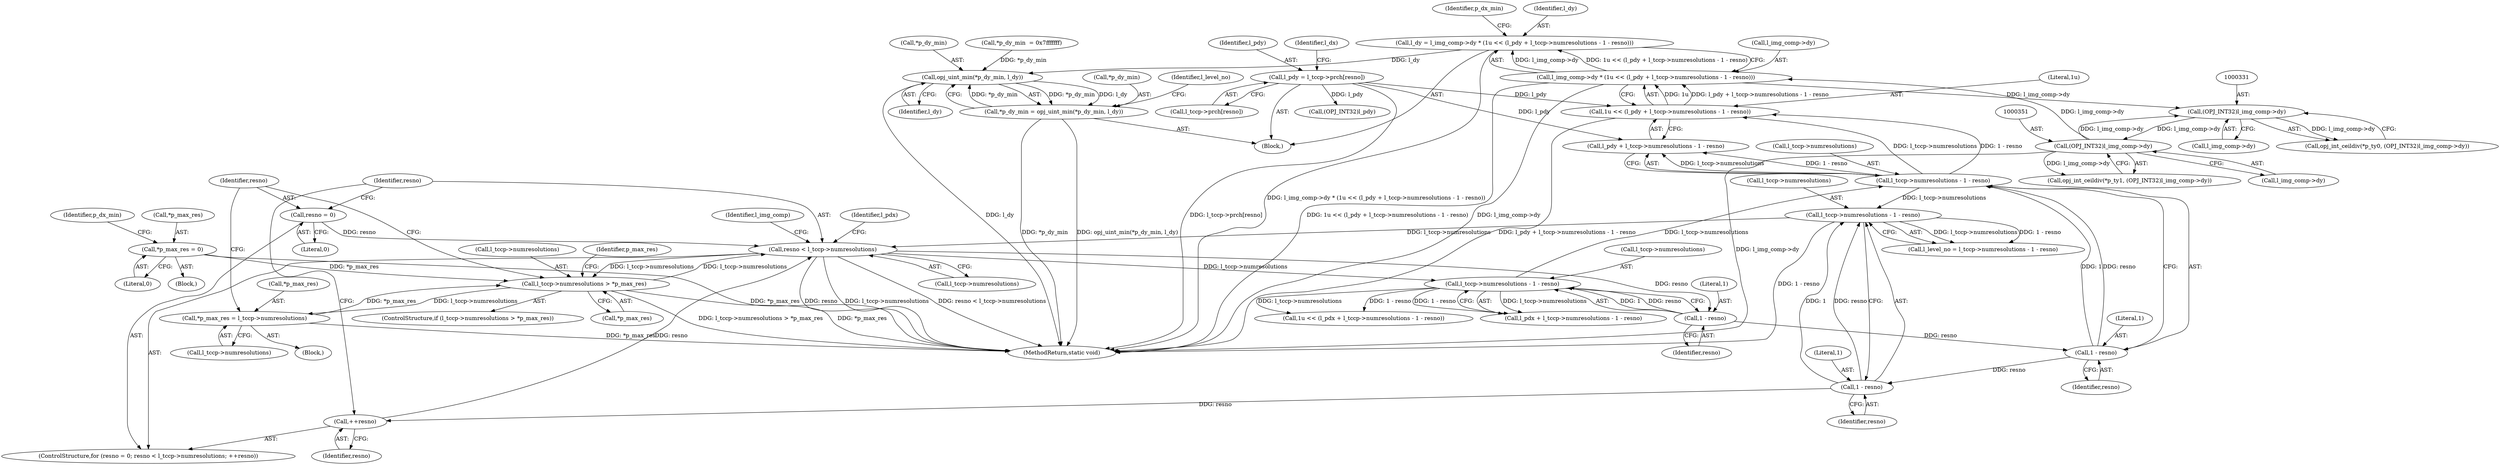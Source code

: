 digraph "0_openjpeg_c58df149900df862806d0e892859b41115875845@integer" {
"1000414" [label="(Call,l_dy = l_img_comp->dy * (1u << (l_pdy + l_tccp->numresolutions - 1 - resno)))"];
"1000416" [label="(Call,l_img_comp->dy * (1u << (l_pdy + l_tccp->numresolutions - 1 - resno)))"];
"1000350" [label="(Call,(OPJ_INT32)l_img_comp->dy)"];
"1000330" [label="(Call,(OPJ_INT32)l_img_comp->dy)"];
"1000420" [label="(Call,1u << (l_pdy + l_tccp->numresolutions - 1 - resno))"];
"1000390" [label="(Call,l_pdy = l_tccp->prch[resno])"];
"1000424" [label="(Call,l_tccp->numresolutions - 1 - resno)"];
"1000407" [label="(Call,l_tccp->numresolutions - 1 - resno)"];
"1000373" [label="(Call,resno < l_tccp->numresolutions)"];
"1000378" [label="(Call,++resno)"];
"1000451" [label="(Call,1 - resno)"];
"1000428" [label="(Call,1 - resno)"];
"1000411" [label="(Call,1 - resno)"];
"1000370" [label="(Call,resno = 0)"];
"1000356" [label="(Call,l_tccp->numresolutions > *p_max_res)"];
"1000363" [label="(Call,*p_max_res = l_tccp->numresolutions)"];
"1000273" [label="(Call,*p_max_res = 0)"];
"1000447" [label="(Call,l_tccp->numresolutions - 1 - resno)"];
"1000441" [label="(Call,opj_uint_min(*p_dy_min, l_dy))"];
"1000438" [label="(Call,*p_dy_min = opj_uint_min(*p_dy_min, l_dy))"];
"1000433" [label="(Identifier,p_dx_min)"];
"1000496" [label="(Call,(OPJ_INT32)l_pdy)"];
"1000365" [label="(Identifier,p_max_res)"];
"1000130" [label="(Block,)"];
"1000453" [label="(Identifier,resno)"];
"1000274" [label="(Call,*p_max_res)"];
"1000391" [label="(Identifier,l_pdy)"];
"1000439" [label="(Call,*p_dy_min)"];
"1000279" [label="(Identifier,p_dx_min)"];
"1000355" [label="(ControlStructure,if (l_tccp->numresolutions > *p_max_res))"];
"1000392" [label="(Call,l_tccp->prch[resno])"];
"1000405" [label="(Call,l_pdx + l_tccp->numresolutions - 1 - resno)"];
"1000421" [label="(Literal,1u)"];
"1000332" [label="(Call,l_img_comp->dy)"];
"1000438" [label="(Call,*p_dy_min = opj_uint_min(*p_dy_min, l_dy))"];
"1000347" [label="(Call,opj_int_ceildiv(*p_ty1, (OPJ_INT32)l_img_comp->dy))"];
"1000375" [label="(Call,l_tccp->numresolutions)"];
"1000356" [label="(Call,l_tccp->numresolutions > *p_max_res)"];
"1000425" [label="(Call,l_tccp->numresolutions)"];
"1000447" [label="(Call,l_tccp->numresolutions - 1 - resno)"];
"1000565" [label="(MethodReturn,static void)"];
"1000371" [label="(Identifier,resno)"];
"1000380" [label="(Block,)"];
"1000369" [label="(ControlStructure,for (resno = 0; resno < l_tccp->numresolutions; ++resno))"];
"1000451" [label="(Call,1 - resno)"];
"1000413" [label="(Identifier,resno)"];
"1000452" [label="(Literal,1)"];
"1000362" [label="(Block,)"];
"1000363" [label="(Call,*p_max_res = l_tccp->numresolutions)"];
"1000422" [label="(Call,l_pdy + l_tccp->numresolutions - 1 - resno)"];
"1000379" [label="(Identifier,resno)"];
"1000407" [label="(Call,l_tccp->numresolutions - 1 - resno)"];
"1000276" [label="(Literal,0)"];
"1000424" [label="(Call,l_tccp->numresolutions - 1 - resno)"];
"1000428" [label="(Call,1 - resno)"];
"1000411" [label="(Call,1 - resno)"];
"1000408" [label="(Call,l_tccp->numresolutions)"];
"1000398" [label="(Identifier,l_dx)"];
"1000441" [label="(Call,opj_uint_min(*p_dy_min, l_dy))"];
"1000281" [label="(Call,*p_dy_min  = 0x7fffffff)"];
"1000390" [label="(Call,l_pdy = l_tccp->prch[resno])"];
"1000370" [label="(Call,resno = 0)"];
"1000562" [label="(Identifier,l_img_comp)"];
"1000446" [label="(Identifier,l_level_no)"];
"1000366" [label="(Call,l_tccp->numresolutions)"];
"1000350" [label="(Call,(OPJ_INT32)l_img_comp->dy)"];
"1000352" [label="(Call,l_img_comp->dy)"];
"1000273" [label="(Call,*p_max_res = 0)"];
"1000378" [label="(Call,++resno)"];
"1000415" [label="(Identifier,l_dy)"];
"1000360" [label="(Call,*p_max_res)"];
"1000372" [label="(Literal,0)"];
"1000403" [label="(Call,1u << (l_pdx + l_tccp->numresolutions - 1 - resno))"];
"1000414" [label="(Call,l_dy = l_img_comp->dy * (1u << (l_pdy + l_tccp->numresolutions - 1 - resno)))"];
"1000364" [label="(Call,*p_max_res)"];
"1000445" [label="(Call,l_level_no = l_tccp->numresolutions - 1 - resno)"];
"1000448" [label="(Call,l_tccp->numresolutions)"];
"1000442" [label="(Call,*p_dy_min)"];
"1000330" [label="(Call,(OPJ_INT32)l_img_comp->dy)"];
"1000384" [label="(Identifier,l_pdx)"];
"1000444" [label="(Identifier,l_dy)"];
"1000357" [label="(Call,l_tccp->numresolutions)"];
"1000429" [label="(Literal,1)"];
"1000416" [label="(Call,l_img_comp->dy * (1u << (l_pdy + l_tccp->numresolutions - 1 - resno)))"];
"1000430" [label="(Identifier,resno)"];
"1000412" [label="(Literal,1)"];
"1000373" [label="(Call,resno < l_tccp->numresolutions)"];
"1000374" [label="(Identifier,resno)"];
"1000420" [label="(Call,1u << (l_pdy + l_tccp->numresolutions - 1 - resno))"];
"1000327" [label="(Call,opj_int_ceildiv(*p_ty0, (OPJ_INT32)l_img_comp->dy))"];
"1000417" [label="(Call,l_img_comp->dy)"];
"1000414" -> "1000380"  [label="AST: "];
"1000414" -> "1000416"  [label="CFG: "];
"1000415" -> "1000414"  [label="AST: "];
"1000416" -> "1000414"  [label="AST: "];
"1000433" -> "1000414"  [label="CFG: "];
"1000414" -> "1000565"  [label="DDG: l_img_comp->dy * (1u << (l_pdy + l_tccp->numresolutions - 1 - resno))"];
"1000416" -> "1000414"  [label="DDG: l_img_comp->dy"];
"1000416" -> "1000414"  [label="DDG: 1u << (l_pdy + l_tccp->numresolutions - 1 - resno)"];
"1000414" -> "1000441"  [label="DDG: l_dy"];
"1000416" -> "1000420"  [label="CFG: "];
"1000417" -> "1000416"  [label="AST: "];
"1000420" -> "1000416"  [label="AST: "];
"1000416" -> "1000565"  [label="DDG: 1u << (l_pdy + l_tccp->numresolutions - 1 - resno)"];
"1000416" -> "1000565"  [label="DDG: l_img_comp->dy"];
"1000416" -> "1000330"  [label="DDG: l_img_comp->dy"];
"1000350" -> "1000416"  [label="DDG: l_img_comp->dy"];
"1000420" -> "1000416"  [label="DDG: 1u"];
"1000420" -> "1000416"  [label="DDG: l_pdy + l_tccp->numresolutions - 1 - resno"];
"1000350" -> "1000347"  [label="AST: "];
"1000350" -> "1000352"  [label="CFG: "];
"1000351" -> "1000350"  [label="AST: "];
"1000352" -> "1000350"  [label="AST: "];
"1000347" -> "1000350"  [label="CFG: "];
"1000350" -> "1000565"  [label="DDG: l_img_comp->dy"];
"1000350" -> "1000330"  [label="DDG: l_img_comp->dy"];
"1000350" -> "1000347"  [label="DDG: l_img_comp->dy"];
"1000330" -> "1000350"  [label="DDG: l_img_comp->dy"];
"1000330" -> "1000327"  [label="AST: "];
"1000330" -> "1000332"  [label="CFG: "];
"1000331" -> "1000330"  [label="AST: "];
"1000332" -> "1000330"  [label="AST: "];
"1000327" -> "1000330"  [label="CFG: "];
"1000330" -> "1000327"  [label="DDG: l_img_comp->dy"];
"1000420" -> "1000422"  [label="CFG: "];
"1000421" -> "1000420"  [label="AST: "];
"1000422" -> "1000420"  [label="AST: "];
"1000420" -> "1000565"  [label="DDG: l_pdy + l_tccp->numresolutions - 1 - resno"];
"1000390" -> "1000420"  [label="DDG: l_pdy"];
"1000424" -> "1000420"  [label="DDG: l_tccp->numresolutions"];
"1000424" -> "1000420"  [label="DDG: 1 - resno"];
"1000390" -> "1000380"  [label="AST: "];
"1000390" -> "1000392"  [label="CFG: "];
"1000391" -> "1000390"  [label="AST: "];
"1000392" -> "1000390"  [label="AST: "];
"1000398" -> "1000390"  [label="CFG: "];
"1000390" -> "1000565"  [label="DDG: l_tccp->prch[resno]"];
"1000390" -> "1000422"  [label="DDG: l_pdy"];
"1000390" -> "1000496"  [label="DDG: l_pdy"];
"1000424" -> "1000422"  [label="AST: "];
"1000424" -> "1000428"  [label="CFG: "];
"1000425" -> "1000424"  [label="AST: "];
"1000428" -> "1000424"  [label="AST: "];
"1000422" -> "1000424"  [label="CFG: "];
"1000424" -> "1000422"  [label="DDG: l_tccp->numresolutions"];
"1000424" -> "1000422"  [label="DDG: 1 - resno"];
"1000407" -> "1000424"  [label="DDG: l_tccp->numresolutions"];
"1000428" -> "1000424"  [label="DDG: 1"];
"1000428" -> "1000424"  [label="DDG: resno"];
"1000424" -> "1000447"  [label="DDG: l_tccp->numresolutions"];
"1000407" -> "1000405"  [label="AST: "];
"1000407" -> "1000411"  [label="CFG: "];
"1000408" -> "1000407"  [label="AST: "];
"1000411" -> "1000407"  [label="AST: "];
"1000405" -> "1000407"  [label="CFG: "];
"1000407" -> "1000403"  [label="DDG: l_tccp->numresolutions"];
"1000407" -> "1000403"  [label="DDG: 1 - resno"];
"1000407" -> "1000405"  [label="DDG: l_tccp->numresolutions"];
"1000407" -> "1000405"  [label="DDG: 1 - resno"];
"1000373" -> "1000407"  [label="DDG: l_tccp->numresolutions"];
"1000411" -> "1000407"  [label="DDG: 1"];
"1000411" -> "1000407"  [label="DDG: resno"];
"1000373" -> "1000369"  [label="AST: "];
"1000373" -> "1000375"  [label="CFG: "];
"1000374" -> "1000373"  [label="AST: "];
"1000375" -> "1000373"  [label="AST: "];
"1000384" -> "1000373"  [label="CFG: "];
"1000562" -> "1000373"  [label="CFG: "];
"1000373" -> "1000565"  [label="DDG: l_tccp->numresolutions"];
"1000373" -> "1000565"  [label="DDG: resno < l_tccp->numresolutions"];
"1000373" -> "1000565"  [label="DDG: resno"];
"1000373" -> "1000356"  [label="DDG: l_tccp->numresolutions"];
"1000378" -> "1000373"  [label="DDG: resno"];
"1000370" -> "1000373"  [label="DDG: resno"];
"1000356" -> "1000373"  [label="DDG: l_tccp->numresolutions"];
"1000447" -> "1000373"  [label="DDG: l_tccp->numresolutions"];
"1000373" -> "1000411"  [label="DDG: resno"];
"1000378" -> "1000369"  [label="AST: "];
"1000378" -> "1000379"  [label="CFG: "];
"1000379" -> "1000378"  [label="AST: "];
"1000374" -> "1000378"  [label="CFG: "];
"1000451" -> "1000378"  [label="DDG: resno"];
"1000451" -> "1000447"  [label="AST: "];
"1000451" -> "1000453"  [label="CFG: "];
"1000452" -> "1000451"  [label="AST: "];
"1000453" -> "1000451"  [label="AST: "];
"1000447" -> "1000451"  [label="CFG: "];
"1000451" -> "1000447"  [label="DDG: 1"];
"1000451" -> "1000447"  [label="DDG: resno"];
"1000428" -> "1000451"  [label="DDG: resno"];
"1000428" -> "1000430"  [label="CFG: "];
"1000429" -> "1000428"  [label="AST: "];
"1000430" -> "1000428"  [label="AST: "];
"1000411" -> "1000428"  [label="DDG: resno"];
"1000411" -> "1000413"  [label="CFG: "];
"1000412" -> "1000411"  [label="AST: "];
"1000413" -> "1000411"  [label="AST: "];
"1000370" -> "1000369"  [label="AST: "];
"1000370" -> "1000372"  [label="CFG: "];
"1000371" -> "1000370"  [label="AST: "];
"1000372" -> "1000370"  [label="AST: "];
"1000374" -> "1000370"  [label="CFG: "];
"1000356" -> "1000355"  [label="AST: "];
"1000356" -> "1000360"  [label="CFG: "];
"1000357" -> "1000356"  [label="AST: "];
"1000360" -> "1000356"  [label="AST: "];
"1000365" -> "1000356"  [label="CFG: "];
"1000371" -> "1000356"  [label="CFG: "];
"1000356" -> "1000565"  [label="DDG: l_tccp->numresolutions > *p_max_res"];
"1000356" -> "1000565"  [label="DDG: *p_max_res"];
"1000363" -> "1000356"  [label="DDG: *p_max_res"];
"1000273" -> "1000356"  [label="DDG: *p_max_res"];
"1000356" -> "1000363"  [label="DDG: l_tccp->numresolutions"];
"1000363" -> "1000362"  [label="AST: "];
"1000363" -> "1000366"  [label="CFG: "];
"1000364" -> "1000363"  [label="AST: "];
"1000366" -> "1000363"  [label="AST: "];
"1000371" -> "1000363"  [label="CFG: "];
"1000363" -> "1000565"  [label="DDG: *p_max_res"];
"1000273" -> "1000130"  [label="AST: "];
"1000273" -> "1000276"  [label="CFG: "];
"1000274" -> "1000273"  [label="AST: "];
"1000276" -> "1000273"  [label="AST: "];
"1000279" -> "1000273"  [label="CFG: "];
"1000273" -> "1000565"  [label="DDG: *p_max_res"];
"1000447" -> "1000445"  [label="AST: "];
"1000448" -> "1000447"  [label="AST: "];
"1000445" -> "1000447"  [label="CFG: "];
"1000447" -> "1000565"  [label="DDG: 1 - resno"];
"1000447" -> "1000445"  [label="DDG: l_tccp->numresolutions"];
"1000447" -> "1000445"  [label="DDG: 1 - resno"];
"1000441" -> "1000438"  [label="AST: "];
"1000441" -> "1000444"  [label="CFG: "];
"1000442" -> "1000441"  [label="AST: "];
"1000444" -> "1000441"  [label="AST: "];
"1000438" -> "1000441"  [label="CFG: "];
"1000441" -> "1000565"  [label="DDG: l_dy"];
"1000441" -> "1000438"  [label="DDG: *p_dy_min"];
"1000441" -> "1000438"  [label="DDG: l_dy"];
"1000281" -> "1000441"  [label="DDG: *p_dy_min"];
"1000438" -> "1000441"  [label="DDG: *p_dy_min"];
"1000438" -> "1000380"  [label="AST: "];
"1000439" -> "1000438"  [label="AST: "];
"1000446" -> "1000438"  [label="CFG: "];
"1000438" -> "1000565"  [label="DDG: opj_uint_min(*p_dy_min, l_dy)"];
"1000438" -> "1000565"  [label="DDG: *p_dy_min"];
}
